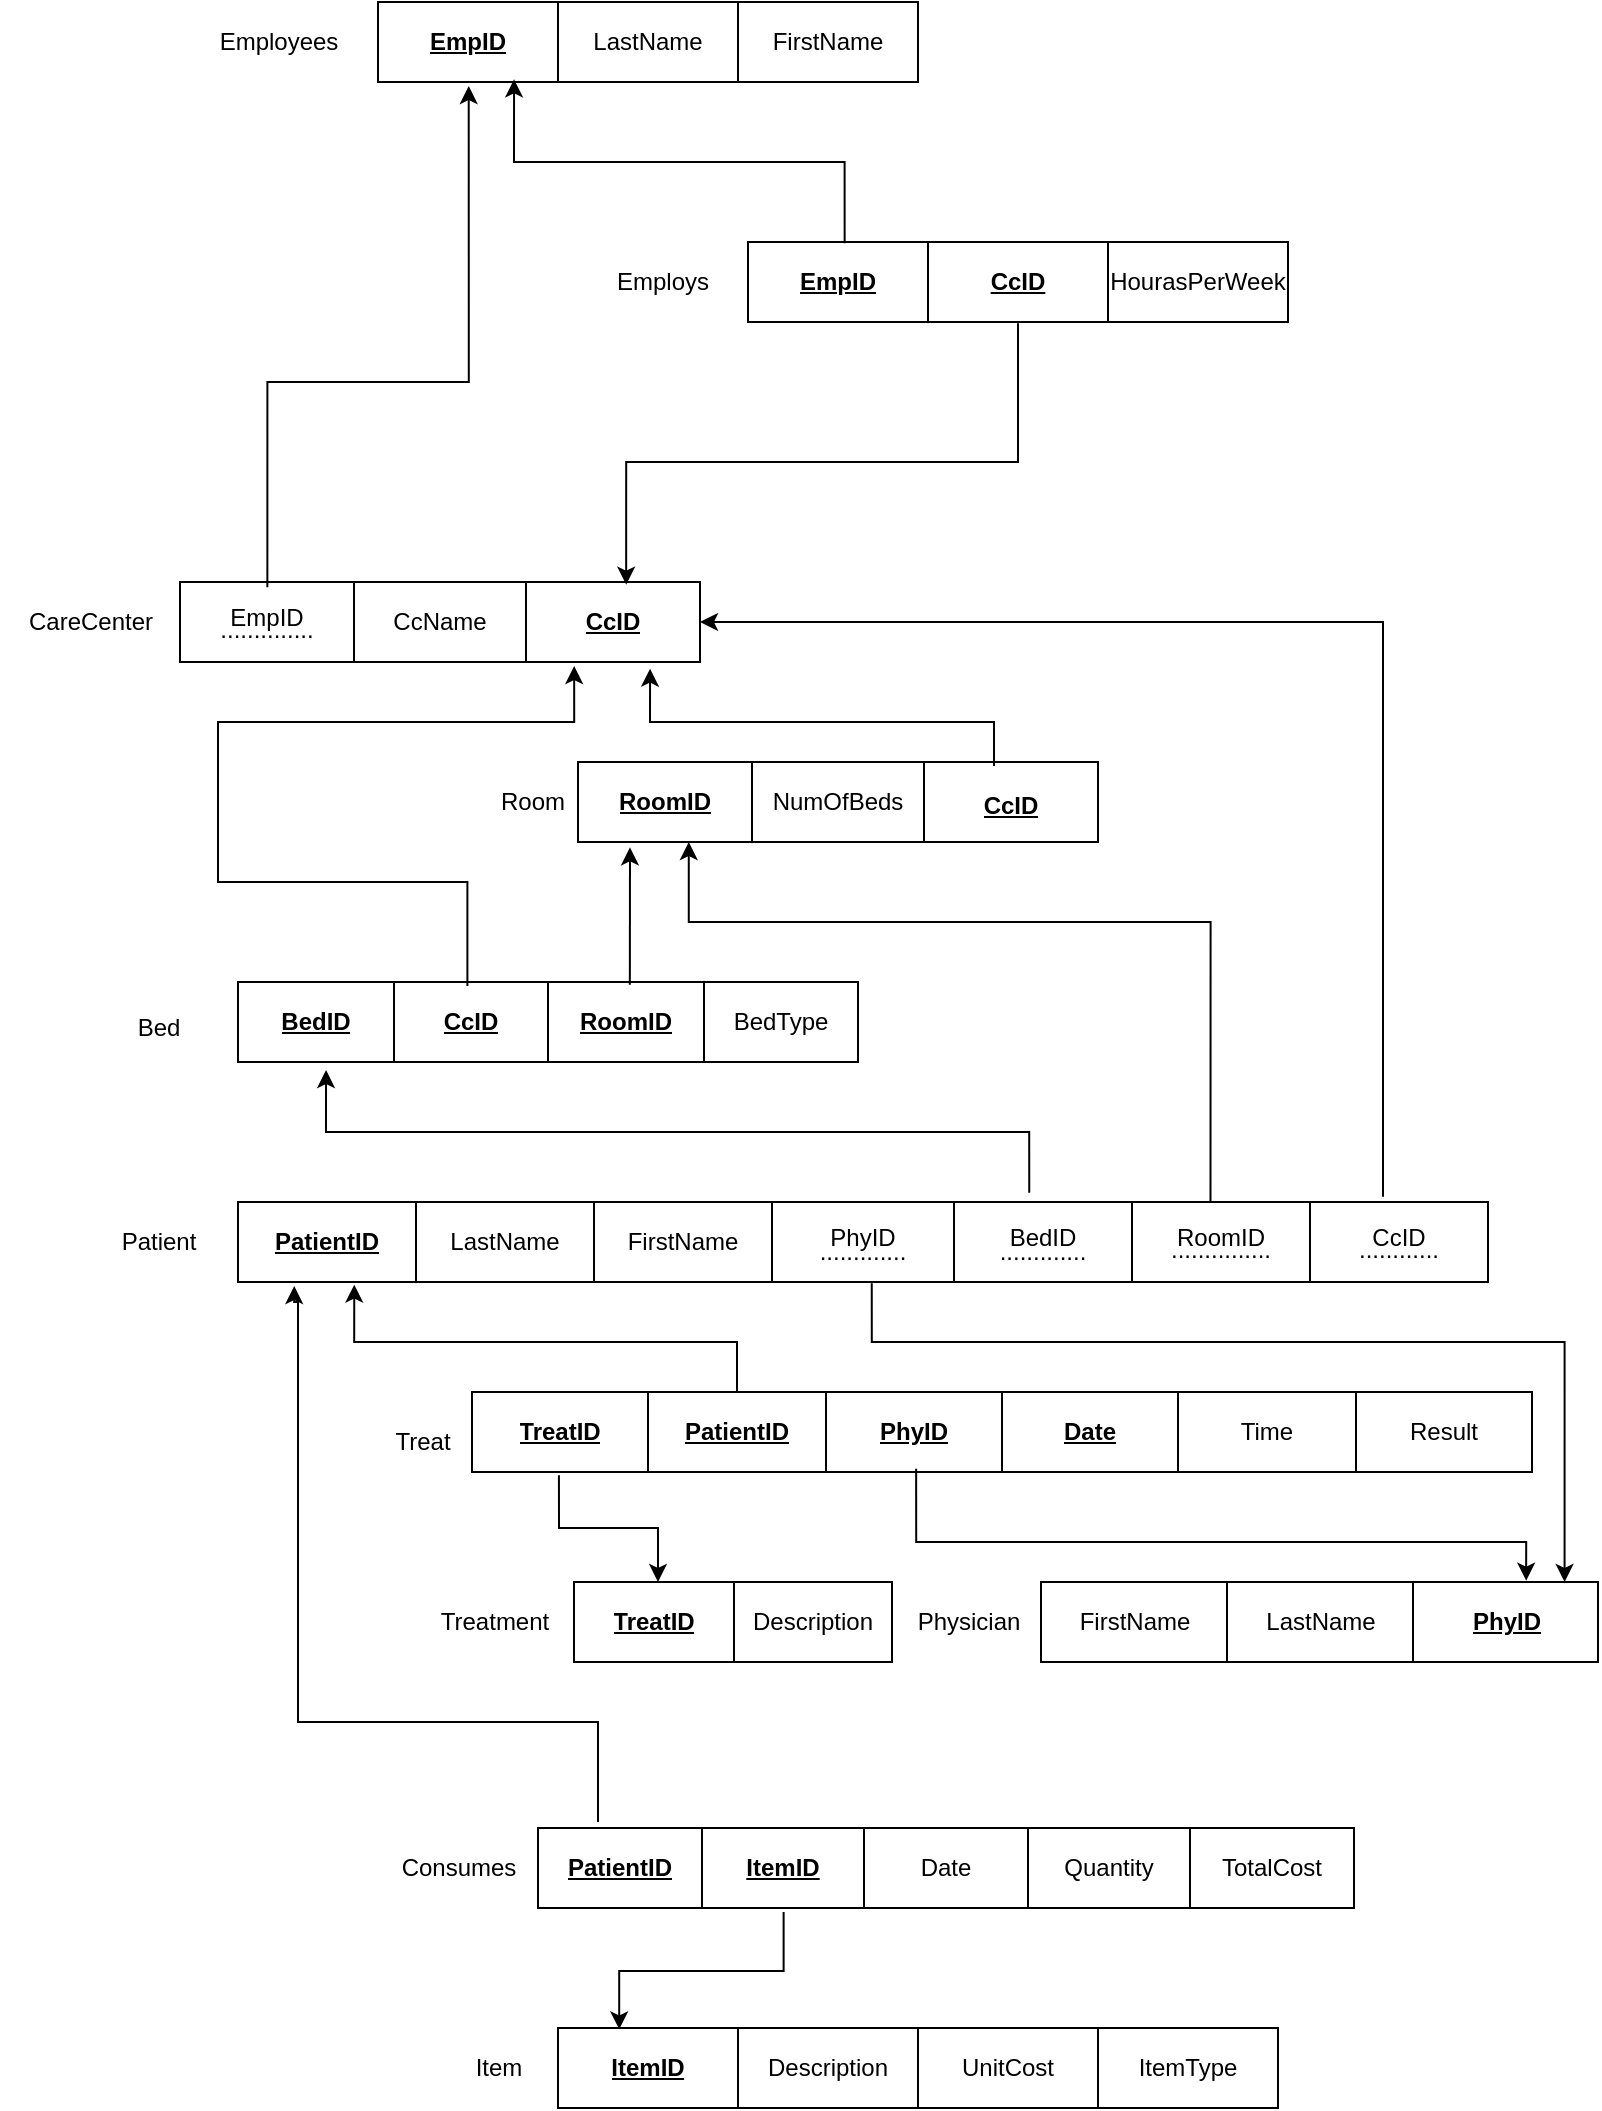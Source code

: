 <mxfile version="21.7.4" type="device">
  <diagram name="Page-1" id="STU4MmB7CRP79dbCIt42">
    <mxGraphModel dx="794" dy="442" grid="1" gridSize="10" guides="1" tooltips="1" connect="1" arrows="1" fold="1" page="1" pageScale="1" pageWidth="850" pageHeight="1100" math="0" shadow="0">
      <root>
        <mxCell id="0" />
        <mxCell id="1" parent="0" />
        <mxCell id="FCIWkxXa6PMADweJJjS5-6" value="" style="shape=table;startSize=0;container=1;collapsible=0;childLayout=tableLayout;" vertex="1" parent="1">
          <mxGeometry x="200" y="40" width="270" height="40" as="geometry" />
        </mxCell>
        <mxCell id="FCIWkxXa6PMADweJJjS5-7" value="" style="shape=tableRow;horizontal=0;startSize=0;swimlaneHead=0;swimlaneBody=0;strokeColor=inherit;top=0;left=0;bottom=0;right=0;collapsible=0;dropTarget=0;fillColor=none;points=[[0,0.5],[1,0.5]];portConstraint=eastwest;" vertex="1" parent="FCIWkxXa6PMADweJJjS5-6">
          <mxGeometry width="270" height="40" as="geometry" />
        </mxCell>
        <mxCell id="FCIWkxXa6PMADweJJjS5-8" value="&lt;b&gt;&lt;u&gt;EmpID&lt;/u&gt;&lt;/b&gt;" style="shape=partialRectangle;html=1;whiteSpace=wrap;connectable=0;strokeColor=inherit;overflow=hidden;fillColor=none;top=0;left=0;bottom=0;right=0;pointerEvents=1;" vertex="1" parent="FCIWkxXa6PMADweJJjS5-7">
          <mxGeometry width="90" height="40" as="geometry">
            <mxRectangle width="90" height="40" as="alternateBounds" />
          </mxGeometry>
        </mxCell>
        <mxCell id="FCIWkxXa6PMADweJJjS5-9" value="LastName" style="shape=partialRectangle;html=1;whiteSpace=wrap;connectable=0;strokeColor=inherit;overflow=hidden;fillColor=none;top=0;left=0;bottom=0;right=0;pointerEvents=1;" vertex="1" parent="FCIWkxXa6PMADweJJjS5-7">
          <mxGeometry x="90" width="90" height="40" as="geometry">
            <mxRectangle width="90" height="40" as="alternateBounds" />
          </mxGeometry>
        </mxCell>
        <mxCell id="FCIWkxXa6PMADweJJjS5-10" value="FirstName" style="shape=partialRectangle;html=1;whiteSpace=wrap;connectable=0;strokeColor=inherit;overflow=hidden;fillColor=none;top=0;left=0;bottom=0;right=0;pointerEvents=1;" vertex="1" parent="FCIWkxXa6PMADweJJjS5-7">
          <mxGeometry x="180" width="90" height="40" as="geometry">
            <mxRectangle width="90" height="40" as="alternateBounds" />
          </mxGeometry>
        </mxCell>
        <mxCell id="FCIWkxXa6PMADweJJjS5-11" value="Employees" style="text;html=1;align=center;verticalAlign=middle;resizable=0;points=[];autosize=1;strokeColor=none;fillColor=none;" vertex="1" parent="1">
          <mxGeometry x="110" y="45" width="80" height="30" as="geometry" />
        </mxCell>
        <mxCell id="FCIWkxXa6PMADweJJjS5-12" value="" style="shape=table;startSize=0;container=1;collapsible=0;childLayout=tableLayout;" vertex="1" parent="1">
          <mxGeometry x="385" y="160" width="270" height="40" as="geometry" />
        </mxCell>
        <mxCell id="FCIWkxXa6PMADweJJjS5-13" value="" style="shape=tableRow;horizontal=0;startSize=0;swimlaneHead=0;swimlaneBody=0;strokeColor=inherit;top=0;left=0;bottom=0;right=0;collapsible=0;dropTarget=0;fillColor=none;points=[[0,0.5],[1,0.5]];portConstraint=eastwest;" vertex="1" parent="FCIWkxXa6PMADweJJjS5-12">
          <mxGeometry width="270" height="40" as="geometry" />
        </mxCell>
        <mxCell id="FCIWkxXa6PMADweJJjS5-14" value="&lt;b&gt;&lt;u&gt;EmpID&lt;/u&gt;&lt;/b&gt;" style="shape=partialRectangle;html=1;whiteSpace=wrap;connectable=0;strokeColor=inherit;overflow=hidden;fillColor=none;top=0;left=0;bottom=0;right=0;pointerEvents=1;" vertex="1" parent="FCIWkxXa6PMADweJJjS5-13">
          <mxGeometry width="90" height="40" as="geometry">
            <mxRectangle width="90" height="40" as="alternateBounds" />
          </mxGeometry>
        </mxCell>
        <mxCell id="FCIWkxXa6PMADweJJjS5-15" value="&lt;b&gt;&lt;u&gt;CcID&lt;/u&gt;&lt;/b&gt;" style="shape=partialRectangle;html=1;whiteSpace=wrap;connectable=0;strokeColor=inherit;overflow=hidden;fillColor=none;top=0;left=0;bottom=0;right=0;pointerEvents=1;" vertex="1" parent="FCIWkxXa6PMADweJJjS5-13">
          <mxGeometry x="90" width="90" height="40" as="geometry">
            <mxRectangle width="90" height="40" as="alternateBounds" />
          </mxGeometry>
        </mxCell>
        <mxCell id="FCIWkxXa6PMADweJJjS5-16" value="HourasPerWeek" style="shape=partialRectangle;html=1;whiteSpace=wrap;connectable=0;strokeColor=inherit;overflow=hidden;fillColor=none;top=0;left=0;bottom=0;right=0;pointerEvents=1;" vertex="1" parent="FCIWkxXa6PMADweJJjS5-13">
          <mxGeometry x="180" width="90" height="40" as="geometry">
            <mxRectangle width="90" height="40" as="alternateBounds" />
          </mxGeometry>
        </mxCell>
        <mxCell id="FCIWkxXa6PMADweJJjS5-17" value="Employs" style="text;html=1;align=center;verticalAlign=middle;resizable=0;points=[];autosize=1;strokeColor=none;fillColor=none;" vertex="1" parent="1">
          <mxGeometry x="307" y="165" width="70" height="30" as="geometry" />
        </mxCell>
        <mxCell id="FCIWkxXa6PMADweJJjS5-18" value="" style="shape=table;startSize=0;container=1;collapsible=0;childLayout=tableLayout;" vertex="1" parent="1">
          <mxGeometry x="101" y="330" width="260" height="40" as="geometry" />
        </mxCell>
        <mxCell id="FCIWkxXa6PMADweJJjS5-19" value="" style="shape=tableRow;horizontal=0;startSize=0;swimlaneHead=0;swimlaneBody=0;strokeColor=inherit;top=0;left=0;bottom=0;right=0;collapsible=0;dropTarget=0;fillColor=none;points=[[0,0.5],[1,0.5]];portConstraint=eastwest;" vertex="1" parent="FCIWkxXa6PMADweJJjS5-18">
          <mxGeometry width="260" height="40" as="geometry" />
        </mxCell>
        <mxCell id="FCIWkxXa6PMADweJJjS5-20" value="&lt;p style=&quot;line-height: 50%;&quot;&gt;EmpID&lt;br&gt;..............&lt;br&gt;&lt;/p&gt;" style="shape=partialRectangle;html=1;whiteSpace=wrap;connectable=0;strokeColor=inherit;overflow=hidden;fillColor=none;top=0;left=0;bottom=0;right=0;pointerEvents=1;" vertex="1" parent="FCIWkxXa6PMADweJJjS5-19">
          <mxGeometry width="87" height="40" as="geometry">
            <mxRectangle width="87" height="40" as="alternateBounds" />
          </mxGeometry>
        </mxCell>
        <mxCell id="FCIWkxXa6PMADweJJjS5-21" value="CcName" style="shape=partialRectangle;html=1;whiteSpace=wrap;connectable=0;strokeColor=inherit;overflow=hidden;fillColor=none;top=0;left=0;bottom=0;right=0;pointerEvents=1;" vertex="1" parent="FCIWkxXa6PMADweJJjS5-19">
          <mxGeometry x="87" width="86" height="40" as="geometry">
            <mxRectangle width="86" height="40" as="alternateBounds" />
          </mxGeometry>
        </mxCell>
        <mxCell id="FCIWkxXa6PMADweJJjS5-22" value="&lt;p style=&quot;line-height: 40%;&quot;&gt;&lt;b&gt;&lt;u&gt;CcID&lt;/u&gt;&lt;/b&gt;&lt;/p&gt;" style="shape=partialRectangle;html=1;whiteSpace=wrap;connectable=0;strokeColor=inherit;overflow=hidden;fillColor=none;top=0;left=0;bottom=0;right=0;pointerEvents=1;" vertex="1" parent="FCIWkxXa6PMADweJJjS5-19">
          <mxGeometry x="173" width="87" height="40" as="geometry">
            <mxRectangle width="87" height="40" as="alternateBounds" />
          </mxGeometry>
        </mxCell>
        <mxCell id="FCIWkxXa6PMADweJJjS5-24" value="CareCenter" style="text;html=1;align=center;verticalAlign=middle;resizable=0;points=[];autosize=1;strokeColor=none;fillColor=none;" vertex="1" parent="1">
          <mxGeometry x="11" y="335" width="90" height="30" as="geometry" />
        </mxCell>
        <mxCell id="FCIWkxXa6PMADweJJjS5-25" value="" style="shape=table;startSize=0;container=1;collapsible=0;childLayout=tableLayout;" vertex="1" parent="1">
          <mxGeometry x="300" y="420" width="260" height="40" as="geometry" />
        </mxCell>
        <mxCell id="FCIWkxXa6PMADweJJjS5-26" value="" style="shape=tableRow;horizontal=0;startSize=0;swimlaneHead=0;swimlaneBody=0;strokeColor=inherit;top=0;left=0;bottom=0;right=0;collapsible=0;dropTarget=0;fillColor=none;points=[[0,0.5],[1,0.5]];portConstraint=eastwest;" vertex="1" parent="FCIWkxXa6PMADweJJjS5-25">
          <mxGeometry width="260" height="40" as="geometry" />
        </mxCell>
        <mxCell id="FCIWkxXa6PMADweJJjS5-27" value="&lt;b&gt;&lt;u&gt;RoomID&lt;/u&gt;&lt;/b&gt;" style="shape=partialRectangle;html=1;whiteSpace=wrap;connectable=0;strokeColor=inherit;overflow=hidden;fillColor=none;top=0;left=0;bottom=0;right=0;pointerEvents=1;" vertex="1" parent="FCIWkxXa6PMADweJJjS5-26">
          <mxGeometry width="87" height="40" as="geometry">
            <mxRectangle width="87" height="40" as="alternateBounds" />
          </mxGeometry>
        </mxCell>
        <mxCell id="FCIWkxXa6PMADweJJjS5-28" value="NumOfBeds" style="shape=partialRectangle;html=1;whiteSpace=wrap;connectable=0;strokeColor=inherit;overflow=hidden;fillColor=none;top=0;left=0;bottom=0;right=0;pointerEvents=1;" vertex="1" parent="FCIWkxXa6PMADweJJjS5-26">
          <mxGeometry x="87" width="86" height="40" as="geometry">
            <mxRectangle width="86" height="40" as="alternateBounds" />
          </mxGeometry>
        </mxCell>
        <mxCell id="FCIWkxXa6PMADweJJjS5-29" value="&lt;p style=&quot;line-height: 120%;&quot;&gt;&lt;b&gt;&lt;u&gt;CcID&lt;/u&gt;&lt;/b&gt;&lt;br&gt;&lt;/p&gt;" style="shape=partialRectangle;html=1;whiteSpace=wrap;connectable=0;strokeColor=inherit;overflow=hidden;fillColor=none;top=0;left=0;bottom=0;right=0;pointerEvents=1;" vertex="1" parent="FCIWkxXa6PMADweJJjS5-26">
          <mxGeometry x="173" width="87" height="40" as="geometry">
            <mxRectangle width="87" height="40" as="alternateBounds" />
          </mxGeometry>
        </mxCell>
        <mxCell id="FCIWkxXa6PMADweJJjS5-30" value="Room" style="text;html=1;align=center;verticalAlign=middle;resizable=0;points=[];autosize=1;strokeColor=none;fillColor=none;" vertex="1" parent="1">
          <mxGeometry x="247" y="425" width="60" height="30" as="geometry" />
        </mxCell>
        <mxCell id="FCIWkxXa6PMADweJJjS5-31" value="" style="shape=table;startSize=0;container=1;collapsible=0;childLayout=tableLayout;" vertex="1" parent="1">
          <mxGeometry x="130" y="530" width="310" height="40" as="geometry" />
        </mxCell>
        <mxCell id="FCIWkxXa6PMADweJJjS5-32" value="" style="shape=tableRow;horizontal=0;startSize=0;swimlaneHead=0;swimlaneBody=0;strokeColor=inherit;top=0;left=0;bottom=0;right=0;collapsible=0;dropTarget=0;fillColor=none;points=[[0,0.5],[1,0.5]];portConstraint=eastwest;" vertex="1" parent="FCIWkxXa6PMADweJJjS5-31">
          <mxGeometry width="310" height="40" as="geometry" />
        </mxCell>
        <mxCell id="FCIWkxXa6PMADweJJjS5-33" value="&lt;b&gt;&lt;u&gt;BedID&lt;/u&gt;&lt;/b&gt;" style="shape=partialRectangle;html=1;whiteSpace=wrap;connectable=0;strokeColor=inherit;overflow=hidden;fillColor=none;top=0;left=0;bottom=0;right=0;pointerEvents=1;" vertex="1" parent="FCIWkxXa6PMADweJJjS5-32">
          <mxGeometry width="78" height="40" as="geometry">
            <mxRectangle width="78" height="40" as="alternateBounds" />
          </mxGeometry>
        </mxCell>
        <mxCell id="FCIWkxXa6PMADweJJjS5-34" value="&lt;b&gt;&lt;u&gt;CcID&lt;/u&gt;&lt;/b&gt;" style="shape=partialRectangle;html=1;whiteSpace=wrap;connectable=0;strokeColor=inherit;overflow=hidden;fillColor=none;top=0;left=0;bottom=0;right=0;pointerEvents=1;" vertex="1" parent="FCIWkxXa6PMADweJJjS5-32">
          <mxGeometry x="78" width="77" height="40" as="geometry">
            <mxRectangle width="77" height="40" as="alternateBounds" />
          </mxGeometry>
        </mxCell>
        <mxCell id="FCIWkxXa6PMADweJJjS5-35" value="&lt;b&gt;&lt;u&gt;RoomID&lt;/u&gt;&lt;/b&gt;" style="shape=partialRectangle;html=1;whiteSpace=wrap;connectable=0;strokeColor=inherit;overflow=hidden;fillColor=none;top=0;left=0;bottom=0;right=0;pointerEvents=1;" vertex="1" parent="FCIWkxXa6PMADweJJjS5-32">
          <mxGeometry x="155" width="78" height="40" as="geometry">
            <mxRectangle width="78" height="40" as="alternateBounds" />
          </mxGeometry>
        </mxCell>
        <mxCell id="FCIWkxXa6PMADweJJjS5-36" value="BedType" style="shape=partialRectangle;html=1;whiteSpace=wrap;connectable=0;strokeColor=inherit;overflow=hidden;fillColor=none;top=0;left=0;bottom=0;right=0;pointerEvents=1;" vertex="1" parent="FCIWkxXa6PMADweJJjS5-32">
          <mxGeometry x="233" width="77" height="40" as="geometry">
            <mxRectangle width="77" height="40" as="alternateBounds" />
          </mxGeometry>
        </mxCell>
        <mxCell id="FCIWkxXa6PMADweJJjS5-37" value="Bed" style="text;html=1;align=center;verticalAlign=middle;resizable=0;points=[];autosize=1;strokeColor=none;fillColor=none;" vertex="1" parent="1">
          <mxGeometry x="70" y="538" width="40" height="30" as="geometry" />
        </mxCell>
        <mxCell id="FCIWkxXa6PMADweJJjS5-38" value="" style="shape=table;startSize=0;container=1;collapsible=0;childLayout=tableLayout;" vertex="1" parent="1">
          <mxGeometry x="130" y="640" width="625" height="40" as="geometry" />
        </mxCell>
        <mxCell id="FCIWkxXa6PMADweJJjS5-39" value="" style="shape=tableRow;horizontal=0;startSize=0;swimlaneHead=0;swimlaneBody=0;strokeColor=inherit;top=0;left=0;bottom=0;right=0;collapsible=0;dropTarget=0;fillColor=none;points=[[0,0.5],[1,0.5]];portConstraint=eastwest;" vertex="1" parent="FCIWkxXa6PMADweJJjS5-38">
          <mxGeometry width="625" height="40" as="geometry" />
        </mxCell>
        <mxCell id="FCIWkxXa6PMADweJJjS5-40" value="&lt;b&gt;&lt;u&gt;PatientID&lt;/u&gt;&lt;/b&gt;" style="shape=partialRectangle;html=1;whiteSpace=wrap;connectable=0;strokeColor=inherit;overflow=hidden;fillColor=none;top=0;left=0;bottom=0;right=0;pointerEvents=1;" vertex="1" parent="FCIWkxXa6PMADweJJjS5-39">
          <mxGeometry width="89" height="40" as="geometry">
            <mxRectangle width="89" height="40" as="alternateBounds" />
          </mxGeometry>
        </mxCell>
        <mxCell id="FCIWkxXa6PMADweJJjS5-41" value="LastName" style="shape=partialRectangle;html=1;whiteSpace=wrap;connectable=0;strokeColor=inherit;overflow=hidden;fillColor=none;top=0;left=0;bottom=0;right=0;pointerEvents=1;" vertex="1" parent="FCIWkxXa6PMADweJJjS5-39">
          <mxGeometry x="89" width="89" height="40" as="geometry">
            <mxRectangle width="89" height="40" as="alternateBounds" />
          </mxGeometry>
        </mxCell>
        <mxCell id="FCIWkxXa6PMADweJJjS5-42" value="FirstName" style="shape=partialRectangle;html=1;whiteSpace=wrap;connectable=0;strokeColor=inherit;overflow=hidden;fillColor=none;top=0;left=0;bottom=0;right=0;pointerEvents=1;" vertex="1" parent="FCIWkxXa6PMADweJJjS5-39">
          <mxGeometry x="178" width="89" height="40" as="geometry">
            <mxRectangle width="89" height="40" as="alternateBounds" />
          </mxGeometry>
        </mxCell>
        <mxCell id="FCIWkxXa6PMADweJJjS5-43" value="&lt;p style=&quot;line-height: 60%;&quot;&gt;PhyID&lt;br&gt;.............&lt;/p&gt;" style="shape=partialRectangle;html=1;whiteSpace=wrap;connectable=0;strokeColor=inherit;overflow=hidden;fillColor=none;top=0;left=0;bottom=0;right=0;pointerEvents=1;" vertex="1" parent="FCIWkxXa6PMADweJJjS5-39">
          <mxGeometry x="267" width="91" height="40" as="geometry">
            <mxRectangle width="91" height="40" as="alternateBounds" />
          </mxGeometry>
        </mxCell>
        <mxCell id="FCIWkxXa6PMADweJJjS5-44" value="&lt;p style=&quot;line-height: 60%;&quot;&gt;BedID&lt;br&gt;.............&lt;/p&gt;" style="shape=partialRectangle;html=1;whiteSpace=wrap;connectable=0;strokeColor=inherit;overflow=hidden;fillColor=none;top=0;left=0;bottom=0;right=0;pointerEvents=1;" vertex="1" parent="FCIWkxXa6PMADweJJjS5-39">
          <mxGeometry x="358" width="89" height="40" as="geometry">
            <mxRectangle width="89" height="40" as="alternateBounds" />
          </mxGeometry>
        </mxCell>
        <mxCell id="FCIWkxXa6PMADweJJjS5-45" value="&lt;p style=&quot;line-height: 50%;&quot;&gt;RoomID&lt;br&gt;...............&lt;/p&gt;" style="shape=partialRectangle;html=1;whiteSpace=wrap;connectable=0;strokeColor=inherit;overflow=hidden;fillColor=none;top=0;left=0;bottom=0;right=0;pointerEvents=1;" vertex="1" parent="FCIWkxXa6PMADweJJjS5-39">
          <mxGeometry x="447" width="89" height="40" as="geometry">
            <mxRectangle width="89" height="40" as="alternateBounds" />
          </mxGeometry>
        </mxCell>
        <mxCell id="FCIWkxXa6PMADweJJjS5-46" value="&lt;p style=&quot;line-height: 50%;&quot;&gt;CcID&lt;br&gt;............&lt;br&gt;&lt;/p&gt;" style="shape=partialRectangle;html=1;whiteSpace=wrap;connectable=0;strokeColor=inherit;overflow=hidden;fillColor=none;top=0;left=0;bottom=0;right=0;pointerEvents=1;" vertex="1" parent="FCIWkxXa6PMADweJJjS5-39">
          <mxGeometry x="536" width="89" height="40" as="geometry">
            <mxRectangle width="89" height="40" as="alternateBounds" />
          </mxGeometry>
        </mxCell>
        <mxCell id="FCIWkxXa6PMADweJJjS5-47" value="Patient" style="text;html=1;align=center;verticalAlign=middle;resizable=0;points=[];autosize=1;strokeColor=none;fillColor=none;" vertex="1" parent="1">
          <mxGeometry x="60" y="645" width="60" height="30" as="geometry" />
        </mxCell>
        <mxCell id="FCIWkxXa6PMADweJJjS5-48" value="" style="shape=table;startSize=0;container=1;collapsible=0;childLayout=tableLayout;" vertex="1" parent="1">
          <mxGeometry x="247" y="735" width="530" height="40" as="geometry" />
        </mxCell>
        <mxCell id="FCIWkxXa6PMADweJJjS5-49" value="" style="shape=tableRow;horizontal=0;startSize=0;swimlaneHead=0;swimlaneBody=0;strokeColor=inherit;top=0;left=0;bottom=0;right=0;collapsible=0;dropTarget=0;fillColor=none;points=[[0,0.5],[1,0.5]];portConstraint=eastwest;" vertex="1" parent="FCIWkxXa6PMADweJJjS5-48">
          <mxGeometry width="530" height="40" as="geometry" />
        </mxCell>
        <mxCell id="FCIWkxXa6PMADweJJjS5-50" value="&lt;b&gt;&lt;u&gt;TreatID&lt;/u&gt;&lt;/b&gt;" style="shape=partialRectangle;html=1;whiteSpace=wrap;connectable=0;strokeColor=inherit;overflow=hidden;fillColor=none;top=0;left=0;bottom=0;right=0;pointerEvents=1;" vertex="1" parent="FCIWkxXa6PMADweJJjS5-49">
          <mxGeometry width="88" height="40" as="geometry">
            <mxRectangle width="88" height="40" as="alternateBounds" />
          </mxGeometry>
        </mxCell>
        <mxCell id="FCIWkxXa6PMADweJJjS5-51" value="&lt;b&gt;&lt;u&gt;PatientID&lt;/u&gt;&lt;/b&gt;" style="shape=partialRectangle;html=1;whiteSpace=wrap;connectable=0;strokeColor=inherit;overflow=hidden;fillColor=none;top=0;left=0;bottom=0;right=0;pointerEvents=1;" vertex="1" parent="FCIWkxXa6PMADweJJjS5-49">
          <mxGeometry x="88" width="89" height="40" as="geometry">
            <mxRectangle width="89" height="40" as="alternateBounds" />
          </mxGeometry>
        </mxCell>
        <mxCell id="FCIWkxXa6PMADweJJjS5-52" value="&lt;b&gt;&lt;u&gt;PhyID&lt;/u&gt;&lt;/b&gt;" style="shape=partialRectangle;html=1;whiteSpace=wrap;connectable=0;strokeColor=inherit;overflow=hidden;fillColor=none;top=0;left=0;bottom=0;right=0;pointerEvents=1;" vertex="1" parent="FCIWkxXa6PMADweJJjS5-49">
          <mxGeometry x="177" width="88" height="40" as="geometry">
            <mxRectangle width="88" height="40" as="alternateBounds" />
          </mxGeometry>
        </mxCell>
        <mxCell id="FCIWkxXa6PMADweJJjS5-53" value="&lt;b&gt;&lt;u&gt;Date&lt;/u&gt;&lt;/b&gt;" style="shape=partialRectangle;html=1;whiteSpace=wrap;connectable=0;strokeColor=inherit;overflow=hidden;fillColor=none;top=0;left=0;bottom=0;right=0;pointerEvents=1;" vertex="1" parent="FCIWkxXa6PMADweJJjS5-49">
          <mxGeometry x="265" width="88" height="40" as="geometry">
            <mxRectangle width="88" height="40" as="alternateBounds" />
          </mxGeometry>
        </mxCell>
        <mxCell id="FCIWkxXa6PMADweJJjS5-54" value="Time" style="shape=partialRectangle;html=1;whiteSpace=wrap;connectable=0;strokeColor=inherit;overflow=hidden;fillColor=none;top=0;left=0;bottom=0;right=0;pointerEvents=1;" vertex="1" parent="FCIWkxXa6PMADweJJjS5-49">
          <mxGeometry x="353" width="89" height="40" as="geometry">
            <mxRectangle width="89" height="40" as="alternateBounds" />
          </mxGeometry>
        </mxCell>
        <mxCell id="FCIWkxXa6PMADweJJjS5-55" value="Result" style="shape=partialRectangle;html=1;whiteSpace=wrap;connectable=0;strokeColor=inherit;overflow=hidden;fillColor=none;top=0;left=0;bottom=0;right=0;pointerEvents=1;" vertex="1" parent="FCIWkxXa6PMADweJJjS5-49">
          <mxGeometry x="442" width="88" height="40" as="geometry">
            <mxRectangle width="88" height="40" as="alternateBounds" />
          </mxGeometry>
        </mxCell>
        <mxCell id="FCIWkxXa6PMADweJJjS5-56" value="Treat" style="text;html=1;align=center;verticalAlign=middle;resizable=0;points=[];autosize=1;strokeColor=none;fillColor=none;" vertex="1" parent="1">
          <mxGeometry x="197" y="745" width="50" height="30" as="geometry" />
        </mxCell>
        <mxCell id="FCIWkxXa6PMADweJJjS5-57" value="" style="shape=table;startSize=0;container=1;collapsible=0;childLayout=tableLayout;" vertex="1" parent="1">
          <mxGeometry x="298" y="830" width="159" height="40" as="geometry" />
        </mxCell>
        <mxCell id="FCIWkxXa6PMADweJJjS5-58" value="" style="shape=tableRow;horizontal=0;startSize=0;swimlaneHead=0;swimlaneBody=0;strokeColor=inherit;top=0;left=0;bottom=0;right=0;collapsible=0;dropTarget=0;fillColor=none;points=[[0,0.5],[1,0.5]];portConstraint=eastwest;" vertex="1" parent="FCIWkxXa6PMADweJJjS5-57">
          <mxGeometry width="159" height="40" as="geometry" />
        </mxCell>
        <mxCell id="FCIWkxXa6PMADweJJjS5-59" value="&lt;b&gt;&lt;u&gt;TreatID&lt;/u&gt;&lt;/b&gt;" style="shape=partialRectangle;html=1;whiteSpace=wrap;connectable=0;strokeColor=inherit;overflow=hidden;fillColor=none;top=0;left=0;bottom=0;right=0;pointerEvents=1;" vertex="1" parent="FCIWkxXa6PMADweJJjS5-58">
          <mxGeometry width="80" height="40" as="geometry">
            <mxRectangle width="80" height="40" as="alternateBounds" />
          </mxGeometry>
        </mxCell>
        <mxCell id="FCIWkxXa6PMADweJJjS5-60" value="Description" style="shape=partialRectangle;html=1;whiteSpace=wrap;connectable=0;strokeColor=inherit;overflow=hidden;fillColor=none;top=0;left=0;bottom=0;right=0;pointerEvents=1;" vertex="1" parent="FCIWkxXa6PMADweJJjS5-58">
          <mxGeometry x="80" width="79" height="40" as="geometry">
            <mxRectangle width="79" height="40" as="alternateBounds" />
          </mxGeometry>
        </mxCell>
        <mxCell id="FCIWkxXa6PMADweJJjS5-61" value="Treatment" style="text;html=1;align=center;verticalAlign=middle;resizable=0;points=[];autosize=1;strokeColor=none;fillColor=none;" vertex="1" parent="1">
          <mxGeometry x="218" y="835" width="80" height="30" as="geometry" />
        </mxCell>
        <mxCell id="FCIWkxXa6PMADweJJjS5-62" value="" style="shape=table;startSize=0;container=1;collapsible=0;childLayout=tableLayout;" vertex="1" parent="1">
          <mxGeometry x="531.5" y="830" width="278.5" height="40" as="geometry" />
        </mxCell>
        <mxCell id="FCIWkxXa6PMADweJJjS5-63" value="" style="shape=tableRow;horizontal=0;startSize=0;swimlaneHead=0;swimlaneBody=0;strokeColor=inherit;top=0;left=0;bottom=0;right=0;collapsible=0;dropTarget=0;fillColor=none;points=[[0,0.5],[1,0.5]];portConstraint=eastwest;" vertex="1" parent="FCIWkxXa6PMADweJJjS5-62">
          <mxGeometry width="278.5" height="40" as="geometry" />
        </mxCell>
        <mxCell id="FCIWkxXa6PMADweJJjS5-64" value="FirstName" style="shape=partialRectangle;html=1;whiteSpace=wrap;connectable=0;strokeColor=inherit;overflow=hidden;fillColor=none;top=0;left=0;bottom=0;right=0;pointerEvents=1;" vertex="1" parent="FCIWkxXa6PMADweJJjS5-63">
          <mxGeometry width="93" height="40" as="geometry">
            <mxRectangle width="93" height="40" as="alternateBounds" />
          </mxGeometry>
        </mxCell>
        <mxCell id="FCIWkxXa6PMADweJJjS5-65" value="LastName" style="shape=partialRectangle;html=1;whiteSpace=wrap;connectable=0;strokeColor=inherit;overflow=hidden;fillColor=none;top=0;left=0;bottom=0;right=0;pointerEvents=1;" vertex="1" parent="FCIWkxXa6PMADweJJjS5-63">
          <mxGeometry x="93" width="93" height="40" as="geometry">
            <mxRectangle width="93" height="40" as="alternateBounds" />
          </mxGeometry>
        </mxCell>
        <mxCell id="FCIWkxXa6PMADweJJjS5-66" value="&lt;b&gt;&lt;u&gt;PhyID&lt;/u&gt;&lt;/b&gt;" style="shape=partialRectangle;html=1;whiteSpace=wrap;connectable=0;strokeColor=inherit;overflow=hidden;fillColor=none;top=0;left=0;bottom=0;right=0;pointerEvents=1;" vertex="1" parent="FCIWkxXa6PMADweJJjS5-63">
          <mxGeometry x="186" width="93" height="40" as="geometry">
            <mxRectangle width="93" height="40" as="alternateBounds" />
          </mxGeometry>
        </mxCell>
        <mxCell id="FCIWkxXa6PMADweJJjS5-67" value="Physician" style="text;html=1;align=center;verticalAlign=middle;resizable=0;points=[];autosize=1;strokeColor=none;fillColor=none;" vertex="1" parent="1">
          <mxGeometry x="460" y="835" width="70" height="30" as="geometry" />
        </mxCell>
        <mxCell id="FCIWkxXa6PMADweJJjS5-68" value="" style="shape=table;startSize=0;container=1;collapsible=0;childLayout=tableLayout;" vertex="1" parent="1">
          <mxGeometry x="280" y="953" width="408" height="40" as="geometry" />
        </mxCell>
        <mxCell id="FCIWkxXa6PMADweJJjS5-69" value="" style="shape=tableRow;horizontal=0;startSize=0;swimlaneHead=0;swimlaneBody=0;strokeColor=inherit;top=0;left=0;bottom=0;right=0;collapsible=0;dropTarget=0;fillColor=none;points=[[0,0.5],[1,0.5]];portConstraint=eastwest;" vertex="1" parent="FCIWkxXa6PMADweJJjS5-68">
          <mxGeometry width="408" height="40" as="geometry" />
        </mxCell>
        <mxCell id="FCIWkxXa6PMADweJJjS5-70" value="&lt;b&gt;&lt;u&gt;PatientID&lt;/u&gt;&lt;/b&gt;" style="shape=partialRectangle;html=1;whiteSpace=wrap;connectable=0;strokeColor=inherit;overflow=hidden;fillColor=none;top=0;left=0;bottom=0;right=0;pointerEvents=1;" vertex="1" parent="FCIWkxXa6PMADweJJjS5-69">
          <mxGeometry width="82" height="40" as="geometry">
            <mxRectangle width="82" height="40" as="alternateBounds" />
          </mxGeometry>
        </mxCell>
        <mxCell id="FCIWkxXa6PMADweJJjS5-71" value="&lt;u&gt;&lt;b&gt;ItemID&lt;/b&gt;&lt;/u&gt;" style="shape=partialRectangle;html=1;whiteSpace=wrap;connectable=0;strokeColor=inherit;overflow=hidden;fillColor=none;top=0;left=0;bottom=0;right=0;pointerEvents=1;" vertex="1" parent="FCIWkxXa6PMADweJJjS5-69">
          <mxGeometry x="82" width="81" height="40" as="geometry">
            <mxRectangle width="81" height="40" as="alternateBounds" />
          </mxGeometry>
        </mxCell>
        <mxCell id="FCIWkxXa6PMADweJJjS5-72" value="Date" style="shape=partialRectangle;html=1;whiteSpace=wrap;connectable=0;strokeColor=inherit;overflow=hidden;fillColor=none;top=0;left=0;bottom=0;right=0;pointerEvents=1;" vertex="1" parent="FCIWkxXa6PMADweJJjS5-69">
          <mxGeometry x="163" width="82" height="40" as="geometry">
            <mxRectangle width="82" height="40" as="alternateBounds" />
          </mxGeometry>
        </mxCell>
        <mxCell id="FCIWkxXa6PMADweJJjS5-73" value="Quantity" style="shape=partialRectangle;html=1;whiteSpace=wrap;connectable=0;strokeColor=inherit;overflow=hidden;fillColor=none;top=0;left=0;bottom=0;right=0;pointerEvents=1;" vertex="1" parent="FCIWkxXa6PMADweJJjS5-69">
          <mxGeometry x="245" width="81" height="40" as="geometry">
            <mxRectangle width="81" height="40" as="alternateBounds" />
          </mxGeometry>
        </mxCell>
        <mxCell id="FCIWkxXa6PMADweJJjS5-74" value="TotalCost" style="shape=partialRectangle;html=1;whiteSpace=wrap;connectable=0;strokeColor=inherit;overflow=hidden;fillColor=none;top=0;left=0;bottom=0;right=0;pointerEvents=1;" vertex="1" parent="FCIWkxXa6PMADweJJjS5-69">
          <mxGeometry x="326" width="82" height="40" as="geometry">
            <mxRectangle width="82" height="40" as="alternateBounds" />
          </mxGeometry>
        </mxCell>
        <mxCell id="FCIWkxXa6PMADweJJjS5-75" value="Consumes" style="text;html=1;align=center;verticalAlign=middle;resizable=0;points=[];autosize=1;strokeColor=none;fillColor=none;" vertex="1" parent="1">
          <mxGeometry x="200" y="958" width="80" height="30" as="geometry" />
        </mxCell>
        <mxCell id="FCIWkxXa6PMADweJJjS5-76" value="" style="shape=table;startSize=0;container=1;collapsible=0;childLayout=tableLayout;" vertex="1" parent="1">
          <mxGeometry x="290" y="1053" width="360" height="40" as="geometry" />
        </mxCell>
        <mxCell id="FCIWkxXa6PMADweJJjS5-77" value="" style="shape=tableRow;horizontal=0;startSize=0;swimlaneHead=0;swimlaneBody=0;strokeColor=inherit;top=0;left=0;bottom=0;right=0;collapsible=0;dropTarget=0;fillColor=none;points=[[0,0.5],[1,0.5]];portConstraint=eastwest;" vertex="1" parent="FCIWkxXa6PMADweJJjS5-76">
          <mxGeometry width="360" height="40" as="geometry" />
        </mxCell>
        <mxCell id="FCIWkxXa6PMADweJJjS5-78" value="&lt;b&gt;&lt;u&gt;ItemID&lt;/u&gt;&lt;/b&gt;" style="shape=partialRectangle;html=1;whiteSpace=wrap;connectable=0;strokeColor=inherit;overflow=hidden;fillColor=none;top=0;left=0;bottom=0;right=0;pointerEvents=1;" vertex="1" parent="FCIWkxXa6PMADweJJjS5-77">
          <mxGeometry width="90" height="40" as="geometry">
            <mxRectangle width="90" height="40" as="alternateBounds" />
          </mxGeometry>
        </mxCell>
        <mxCell id="FCIWkxXa6PMADweJJjS5-79" value="Description" style="shape=partialRectangle;html=1;whiteSpace=wrap;connectable=0;strokeColor=inherit;overflow=hidden;fillColor=none;top=0;left=0;bottom=0;right=0;pointerEvents=1;" vertex="1" parent="FCIWkxXa6PMADweJJjS5-77">
          <mxGeometry x="90" width="90" height="40" as="geometry">
            <mxRectangle width="90" height="40" as="alternateBounds" />
          </mxGeometry>
        </mxCell>
        <mxCell id="FCIWkxXa6PMADweJJjS5-80" value="UnitCost" style="shape=partialRectangle;html=1;whiteSpace=wrap;connectable=0;strokeColor=inherit;overflow=hidden;fillColor=none;top=0;left=0;bottom=0;right=0;pointerEvents=1;" vertex="1" parent="FCIWkxXa6PMADweJJjS5-77">
          <mxGeometry x="180" width="90" height="40" as="geometry">
            <mxRectangle width="90" height="40" as="alternateBounds" />
          </mxGeometry>
        </mxCell>
        <mxCell id="FCIWkxXa6PMADweJJjS5-81" value="ItemType" style="shape=partialRectangle;html=1;whiteSpace=wrap;connectable=0;strokeColor=inherit;overflow=hidden;fillColor=none;top=0;left=0;bottom=0;right=0;pointerEvents=1;" vertex="1" parent="FCIWkxXa6PMADweJJjS5-77">
          <mxGeometry x="270" width="90" height="40" as="geometry">
            <mxRectangle width="90" height="40" as="alternateBounds" />
          </mxGeometry>
        </mxCell>
        <mxCell id="FCIWkxXa6PMADweJJjS5-82" value="Item" style="text;html=1;align=center;verticalAlign=middle;resizable=0;points=[];autosize=1;strokeColor=none;fillColor=none;" vertex="1" parent="1">
          <mxGeometry x="235" y="1058" width="50" height="30" as="geometry" />
        </mxCell>
        <mxCell id="FCIWkxXa6PMADweJJjS5-84" value="" style="endArrow=classic;html=1;rounded=0;entryX=0.085;entryY=0.017;entryDx=0;entryDy=0;entryPerimeter=0;exitX=0.301;exitY=1.05;exitDx=0;exitDy=0;exitPerimeter=0;edgeStyle=elbowEdgeStyle;elbow=vertical;" edge="1" parent="1" source="FCIWkxXa6PMADweJJjS5-69" target="FCIWkxXa6PMADweJJjS5-77">
          <mxGeometry width="50" height="50" relative="1" as="geometry">
            <mxPoint x="400" y="1050" as="sourcePoint" />
            <mxPoint x="450" y="1000" as="targetPoint" />
          </mxGeometry>
        </mxCell>
        <mxCell id="FCIWkxXa6PMADweJJjS5-86" value="" style="endArrow=classic;html=1;rounded=0;entryX=0.871;entryY=-0.017;entryDx=0;entryDy=0;entryPerimeter=0;exitX=0.419;exitY=0.958;exitDx=0;exitDy=0;exitPerimeter=0;edgeStyle=orthogonalEdgeStyle;" edge="1" parent="1" source="FCIWkxXa6PMADweJJjS5-49" target="FCIWkxXa6PMADweJJjS5-63">
          <mxGeometry width="50" height="50" relative="1" as="geometry">
            <mxPoint x="400" y="850" as="sourcePoint" />
            <mxPoint x="450" y="800" as="targetPoint" />
            <Array as="points">
              <mxPoint x="469" y="810" />
              <mxPoint x="774" y="810" />
            </Array>
          </mxGeometry>
        </mxCell>
        <mxCell id="FCIWkxXa6PMADweJJjS5-89" value="" style="endArrow=classic;html=1;rounded=0;entryX=0.94;entryY=0;entryDx=0;entryDy=0;entryPerimeter=0;exitX=0.507;exitY=1.017;exitDx=0;exitDy=0;exitPerimeter=0;edgeStyle=orthogonalEdgeStyle;" edge="1" parent="1" source="FCIWkxXa6PMADweJJjS5-39" target="FCIWkxXa6PMADweJJjS5-63">
          <mxGeometry width="50" height="50" relative="1" as="geometry">
            <mxPoint x="400" y="850" as="sourcePoint" />
            <mxPoint x="450" y="800" as="targetPoint" />
            <Array as="points">
              <mxPoint x="447" y="710" />
              <mxPoint x="793" y="710" />
            </Array>
          </mxGeometry>
        </mxCell>
        <mxCell id="FCIWkxXa6PMADweJJjS5-91" value="" style="endArrow=classic;html=1;rounded=0;entryX=0.045;entryY=1.05;entryDx=0;entryDy=0;entryPerimeter=0;edgeStyle=orthogonalEdgeStyle;" edge="1" parent="1" target="FCIWkxXa6PMADweJJjS5-39">
          <mxGeometry width="50" height="50" relative="1" as="geometry">
            <mxPoint x="310" y="950" as="sourcePoint" />
            <mxPoint x="450" y="800" as="targetPoint" />
            <Array as="points">
              <mxPoint x="310" y="900" />
              <mxPoint x="160" y="900" />
              <mxPoint x="160" y="690" />
              <mxPoint x="158" y="690" />
            </Array>
          </mxGeometry>
        </mxCell>
        <mxCell id="FCIWkxXa6PMADweJJjS5-94" value="" style="endArrow=classic;html=1;rounded=0;exitX=0.082;exitY=1.042;exitDx=0;exitDy=0;exitPerimeter=0;edgeStyle=orthogonalEdgeStyle;" edge="1" parent="1" source="FCIWkxXa6PMADweJJjS5-49" target="FCIWkxXa6PMADweJJjS5-58">
          <mxGeometry width="50" height="50" relative="1" as="geometry">
            <mxPoint x="400" y="850" as="sourcePoint" />
            <mxPoint x="450" y="800" as="targetPoint" />
            <Array as="points">
              <mxPoint x="291" y="803" />
              <mxPoint x="340" y="803" />
            </Array>
          </mxGeometry>
        </mxCell>
        <mxCell id="FCIWkxXa6PMADweJJjS5-95" value="" style="endArrow=classic;html=1;rounded=0;entryX=0.093;entryY=1.033;entryDx=0;entryDy=0;entryPerimeter=0;exitX=0.25;exitY=-0.008;exitDx=0;exitDy=0;exitPerimeter=0;edgeStyle=orthogonalEdgeStyle;" edge="1" parent="1" source="FCIWkxXa6PMADweJJjS5-49" target="FCIWkxXa6PMADweJJjS5-39">
          <mxGeometry width="50" height="50" relative="1" as="geometry">
            <mxPoint x="400" y="850" as="sourcePoint" />
            <mxPoint x="450" y="800" as="targetPoint" />
            <Array as="points">
              <mxPoint x="380" y="710" />
              <mxPoint x="188" y="710" />
            </Array>
          </mxGeometry>
        </mxCell>
        <mxCell id="FCIWkxXa6PMADweJJjS5-96" value="" style="endArrow=classic;html=1;rounded=0;exitX=0.633;exitY=-0.117;exitDx=0;exitDy=0;exitPerimeter=0;entryX=0.142;entryY=1.1;entryDx=0;entryDy=0;entryPerimeter=0;edgeStyle=orthogonalEdgeStyle;" edge="1" parent="1" source="FCIWkxXa6PMADweJJjS5-39" target="FCIWkxXa6PMADweJJjS5-32">
          <mxGeometry width="50" height="50" relative="1" as="geometry">
            <mxPoint x="400" y="520" as="sourcePoint" />
            <mxPoint x="450" y="470" as="targetPoint" />
            <Array as="points">
              <mxPoint x="526" y="605" />
              <mxPoint x="174" y="605" />
            </Array>
          </mxGeometry>
        </mxCell>
        <mxCell id="FCIWkxXa6PMADweJJjS5-97" value="" style="endArrow=classic;html=1;rounded=0;exitX=0.778;exitY=0;exitDx=0;exitDy=0;exitPerimeter=0;entryX=0.213;entryY=1;entryDx=0;entryDy=0;entryPerimeter=0;edgeStyle=orthogonalEdgeStyle;" edge="1" parent="1" source="FCIWkxXa6PMADweJJjS5-39" target="FCIWkxXa6PMADweJJjS5-26">
          <mxGeometry width="50" height="50" relative="1" as="geometry">
            <mxPoint x="400" y="520" as="sourcePoint" />
            <mxPoint x="450" y="470" as="targetPoint" />
            <Array as="points">
              <mxPoint x="616" y="500" />
              <mxPoint x="355" y="500" />
            </Array>
          </mxGeometry>
        </mxCell>
        <mxCell id="FCIWkxXa6PMADweJJjS5-98" value="" style="endArrow=classic;html=1;rounded=0;entryX=1;entryY=0.5;entryDx=0;entryDy=0;exitX=0.916;exitY=-0.067;exitDx=0;exitDy=0;exitPerimeter=0;edgeStyle=orthogonalEdgeStyle;" edge="1" parent="1" source="FCIWkxXa6PMADweJJjS5-39" target="FCIWkxXa6PMADweJJjS5-19">
          <mxGeometry width="50" height="50" relative="1" as="geometry">
            <mxPoint x="400" y="520" as="sourcePoint" />
            <mxPoint x="450" y="470" as="targetPoint" />
            <Array as="points">
              <mxPoint x="703" y="350" />
            </Array>
          </mxGeometry>
        </mxCell>
        <mxCell id="FCIWkxXa6PMADweJJjS5-100" value="" style="endArrow=classic;html=1;rounded=0;entryX=0.1;entryY=1.067;entryDx=0;entryDy=0;entryPerimeter=0;exitX=0.632;exitY=0.033;exitDx=0;exitDy=0;exitPerimeter=0;" edge="1" parent="1" source="FCIWkxXa6PMADweJJjS5-32" target="FCIWkxXa6PMADweJJjS5-26">
          <mxGeometry width="50" height="50" relative="1" as="geometry">
            <mxPoint x="400" y="520" as="sourcePoint" />
            <mxPoint x="450" y="470" as="targetPoint" />
          </mxGeometry>
        </mxCell>
        <mxCell id="FCIWkxXa6PMADweJJjS5-101" value="" style="endArrow=classic;html=1;rounded=0;entryX=0.758;entryY=1.05;entryDx=0;entryDy=0;entryPerimeter=0;exitX=0.37;exitY=0.05;exitDx=0;exitDy=0;exitPerimeter=0;edgeStyle=orthogonalEdgeStyle;" edge="1" parent="1" source="FCIWkxXa6PMADweJJjS5-32" target="FCIWkxXa6PMADweJJjS5-19">
          <mxGeometry width="50" height="50" relative="1" as="geometry">
            <mxPoint x="400" y="520" as="sourcePoint" />
            <mxPoint x="450" y="470" as="targetPoint" />
            <Array as="points">
              <mxPoint x="245" y="480" />
              <mxPoint x="120" y="480" />
              <mxPoint x="120" y="400" />
              <mxPoint x="298" y="400" />
            </Array>
          </mxGeometry>
        </mxCell>
        <mxCell id="FCIWkxXa6PMADweJJjS5-103" value="" style="endArrow=classic;html=1;rounded=0;exitX=0.8;exitY=0.05;exitDx=0;exitDy=0;exitPerimeter=0;entryX=0.904;entryY=1.083;entryDx=0;entryDy=0;entryPerimeter=0;edgeStyle=orthogonalEdgeStyle;" edge="1" parent="1" source="FCIWkxXa6PMADweJJjS5-26" target="FCIWkxXa6PMADweJJjS5-19">
          <mxGeometry width="50" height="50" relative="1" as="geometry">
            <mxPoint x="400" y="420" as="sourcePoint" />
            <mxPoint x="450" y="370" as="targetPoint" />
            <Array as="points">
              <mxPoint x="508" y="400" />
              <mxPoint x="336" y="400" />
            </Array>
          </mxGeometry>
        </mxCell>
        <mxCell id="FCIWkxXa6PMADweJJjS5-104" value="" style="endArrow=classic;html=1;rounded=0;entryX=0.858;entryY=0.033;entryDx=0;entryDy=0;entryPerimeter=0;exitX=0.5;exitY=1.017;exitDx=0;exitDy=0;exitPerimeter=0;edgeStyle=orthogonalEdgeStyle;" edge="1" parent="1" source="FCIWkxXa6PMADweJJjS5-13" target="FCIWkxXa6PMADweJJjS5-19">
          <mxGeometry width="50" height="50" relative="1" as="geometry">
            <mxPoint x="400" y="220" as="sourcePoint" />
            <mxPoint x="450" y="170" as="targetPoint" />
            <Array as="points">
              <mxPoint x="520" y="270" />
              <mxPoint x="324" y="270" />
            </Array>
          </mxGeometry>
        </mxCell>
        <mxCell id="FCIWkxXa6PMADweJJjS5-105" value="" style="endArrow=classic;html=1;rounded=0;entryX=0.168;entryY=1.05;entryDx=0;entryDy=0;entryPerimeter=0;exitX=0.168;exitY=0.067;exitDx=0;exitDy=0;exitPerimeter=0;edgeStyle=orthogonalEdgeStyle;" edge="1" parent="1" source="FCIWkxXa6PMADweJJjS5-19" target="FCIWkxXa6PMADweJJjS5-7">
          <mxGeometry width="50" height="50" relative="1" as="geometry">
            <mxPoint x="400" y="220" as="sourcePoint" />
            <mxPoint x="450" y="170" as="targetPoint" />
            <Array as="points">
              <mxPoint x="145" y="230" />
              <mxPoint x="245" y="230" />
            </Array>
          </mxGeometry>
        </mxCell>
        <mxCell id="FCIWkxXa6PMADweJJjS5-106" value="" style="endArrow=classic;html=1;rounded=0;entryX=0.252;entryY=0.967;entryDx=0;entryDy=0;entryPerimeter=0;exitX=0.179;exitY=0.017;exitDx=0;exitDy=0;exitPerimeter=0;edgeStyle=orthogonalEdgeStyle;" edge="1" parent="1" source="FCIWkxXa6PMADweJJjS5-13" target="FCIWkxXa6PMADweJJjS5-7">
          <mxGeometry width="50" height="50" relative="1" as="geometry">
            <mxPoint x="400" y="220" as="sourcePoint" />
            <mxPoint x="450" y="170" as="targetPoint" />
            <Array as="points">
              <mxPoint x="433" y="120" />
              <mxPoint x="268" y="120" />
            </Array>
          </mxGeometry>
        </mxCell>
      </root>
    </mxGraphModel>
  </diagram>
</mxfile>
